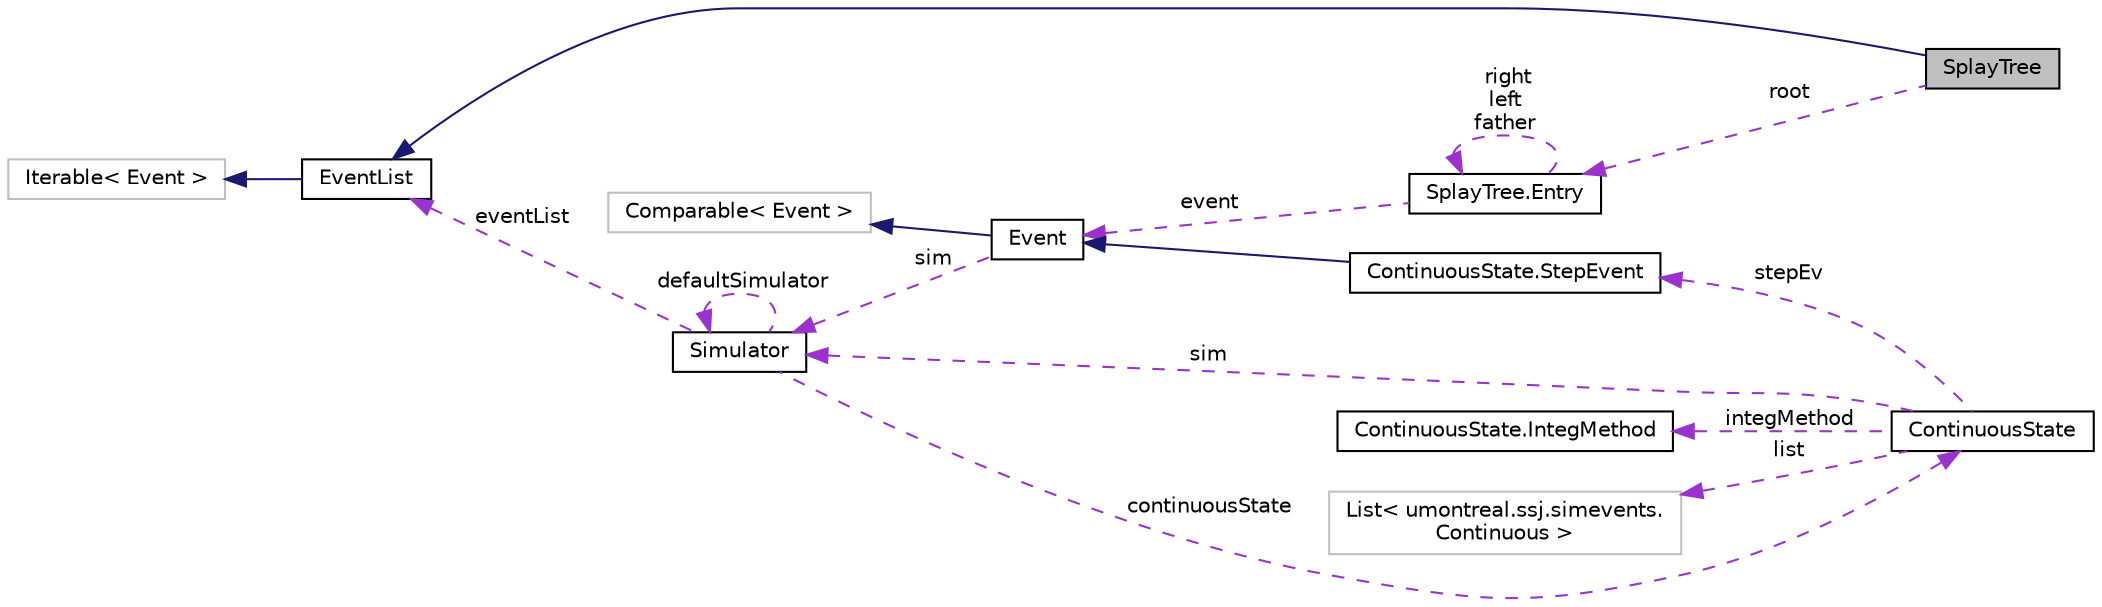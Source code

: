digraph "SplayTree"
{
 // INTERACTIVE_SVG=YES
  bgcolor="transparent";
  edge [fontname="Helvetica",fontsize="10",labelfontname="Helvetica",labelfontsize="10"];
  node [fontname="Helvetica",fontsize="10",shape=record];
  rankdir="LR";
  Node3 [label="SplayTree",height=0.2,width=0.4,color="black", fillcolor="grey75", style="filled", fontcolor="black"];
  Node4 -> Node3 [dir="back",color="midnightblue",fontsize="10",style="solid",fontname="Helvetica"];
  Node4 [label="EventList",height=0.2,width=0.4,color="black",URL="$d8/d4a/interfaceumontreal_1_1ssj_1_1simevents_1_1eventlist_1_1EventList.html",tooltip="An interface for implementations of event lists. "];
  Node5 -> Node4 [dir="back",color="midnightblue",fontsize="10",style="solid",fontname="Helvetica"];
  Node5 [label="Iterable\< Event \>",height=0.2,width=0.4,color="grey75"];
  Node6 -> Node3 [dir="back",color="darkorchid3",fontsize="10",style="dashed",label=" root" ,fontname="Helvetica"];
  Node6 [label="SplayTree.Entry",height=0.2,width=0.4,color="black",URL="$db/d90/classumontreal_1_1ssj_1_1simevents_1_1eventlist_1_1SplayTree_1_1Entry.html"];
  Node6 -> Node6 [dir="back",color="darkorchid3",fontsize="10",style="dashed",label=" right\nleft\nfather" ,fontname="Helvetica"];
  Node7 -> Node6 [dir="back",color="darkorchid3",fontsize="10",style="dashed",label=" event" ,fontname="Helvetica"];
  Node7 [label="Event",height=0.2,width=0.4,color="black",URL="$dc/dc0/classumontreal_1_1ssj_1_1simevents_1_1Event.html",tooltip="This abstract class provides event scheduling tools. "];
  Node8 -> Node7 [dir="back",color="midnightblue",fontsize="10",style="solid",fontname="Helvetica"];
  Node8 [label="Comparable\< Event \>",height=0.2,width=0.4,color="grey75"];
  Node9 -> Node7 [dir="back",color="darkorchid3",fontsize="10",style="dashed",label=" sim" ,fontname="Helvetica"];
  Node9 [label="Simulator",height=0.2,width=0.4,color="black",URL="$d0/df5/classumontreal_1_1ssj_1_1simevents_1_1Simulator.html",tooltip="Represents the executive of a discrete-event simulator. "];
  Node9 -> Node9 [dir="back",color="darkorchid3",fontsize="10",style="dashed",label=" defaultSimulator" ,fontname="Helvetica"];
  Node4 -> Node9 [dir="back",color="darkorchid3",fontsize="10",style="dashed",label=" eventList" ,fontname="Helvetica"];
  Node10 -> Node9 [dir="back",color="darkorchid3",fontsize="10",style="dashed",label=" continuousState" ,fontname="Helvetica"];
  Node10 [label="ContinuousState",height=0.2,width=0.4,color="black",URL="$d8/d68/classumontreal_1_1ssj_1_1simevents_1_1ContinuousState.html",tooltip="Represents the portion of the simulator’s state associated with continuous-time simulation. "];
  Node9 -> Node10 [dir="back",color="darkorchid3",fontsize="10",style="dashed",label=" sim" ,fontname="Helvetica"];
  Node11 -> Node10 [dir="back",color="darkorchid3",fontsize="10",style="dashed",label=" integMethod" ,fontname="Helvetica"];
  Node11 [label="ContinuousState.IntegMethod",height=0.2,width=0.4,color="black",URL="$d1/ddb/enumumontreal_1_1ssj_1_1simevents_1_1ContinuousState_1_1IntegMethod.html"];
  Node12 -> Node10 [dir="back",color="darkorchid3",fontsize="10",style="dashed",label=" list" ,fontname="Helvetica"];
  Node12 [label="List\< umontreal.ssj.simevents.\lContinuous \>",height=0.2,width=0.4,color="grey75"];
  Node13 -> Node10 [dir="back",color="darkorchid3",fontsize="10",style="dashed",label=" stepEv" ,fontname="Helvetica"];
  Node13 [label="ContinuousState.StepEvent",height=0.2,width=0.4,color="black",URL="$d7/d94/classumontreal_1_1ssj_1_1simevents_1_1ContinuousState_1_1StepEvent.html"];
  Node7 -> Node13 [dir="back",color="midnightblue",fontsize="10",style="solid",fontname="Helvetica"];
}
